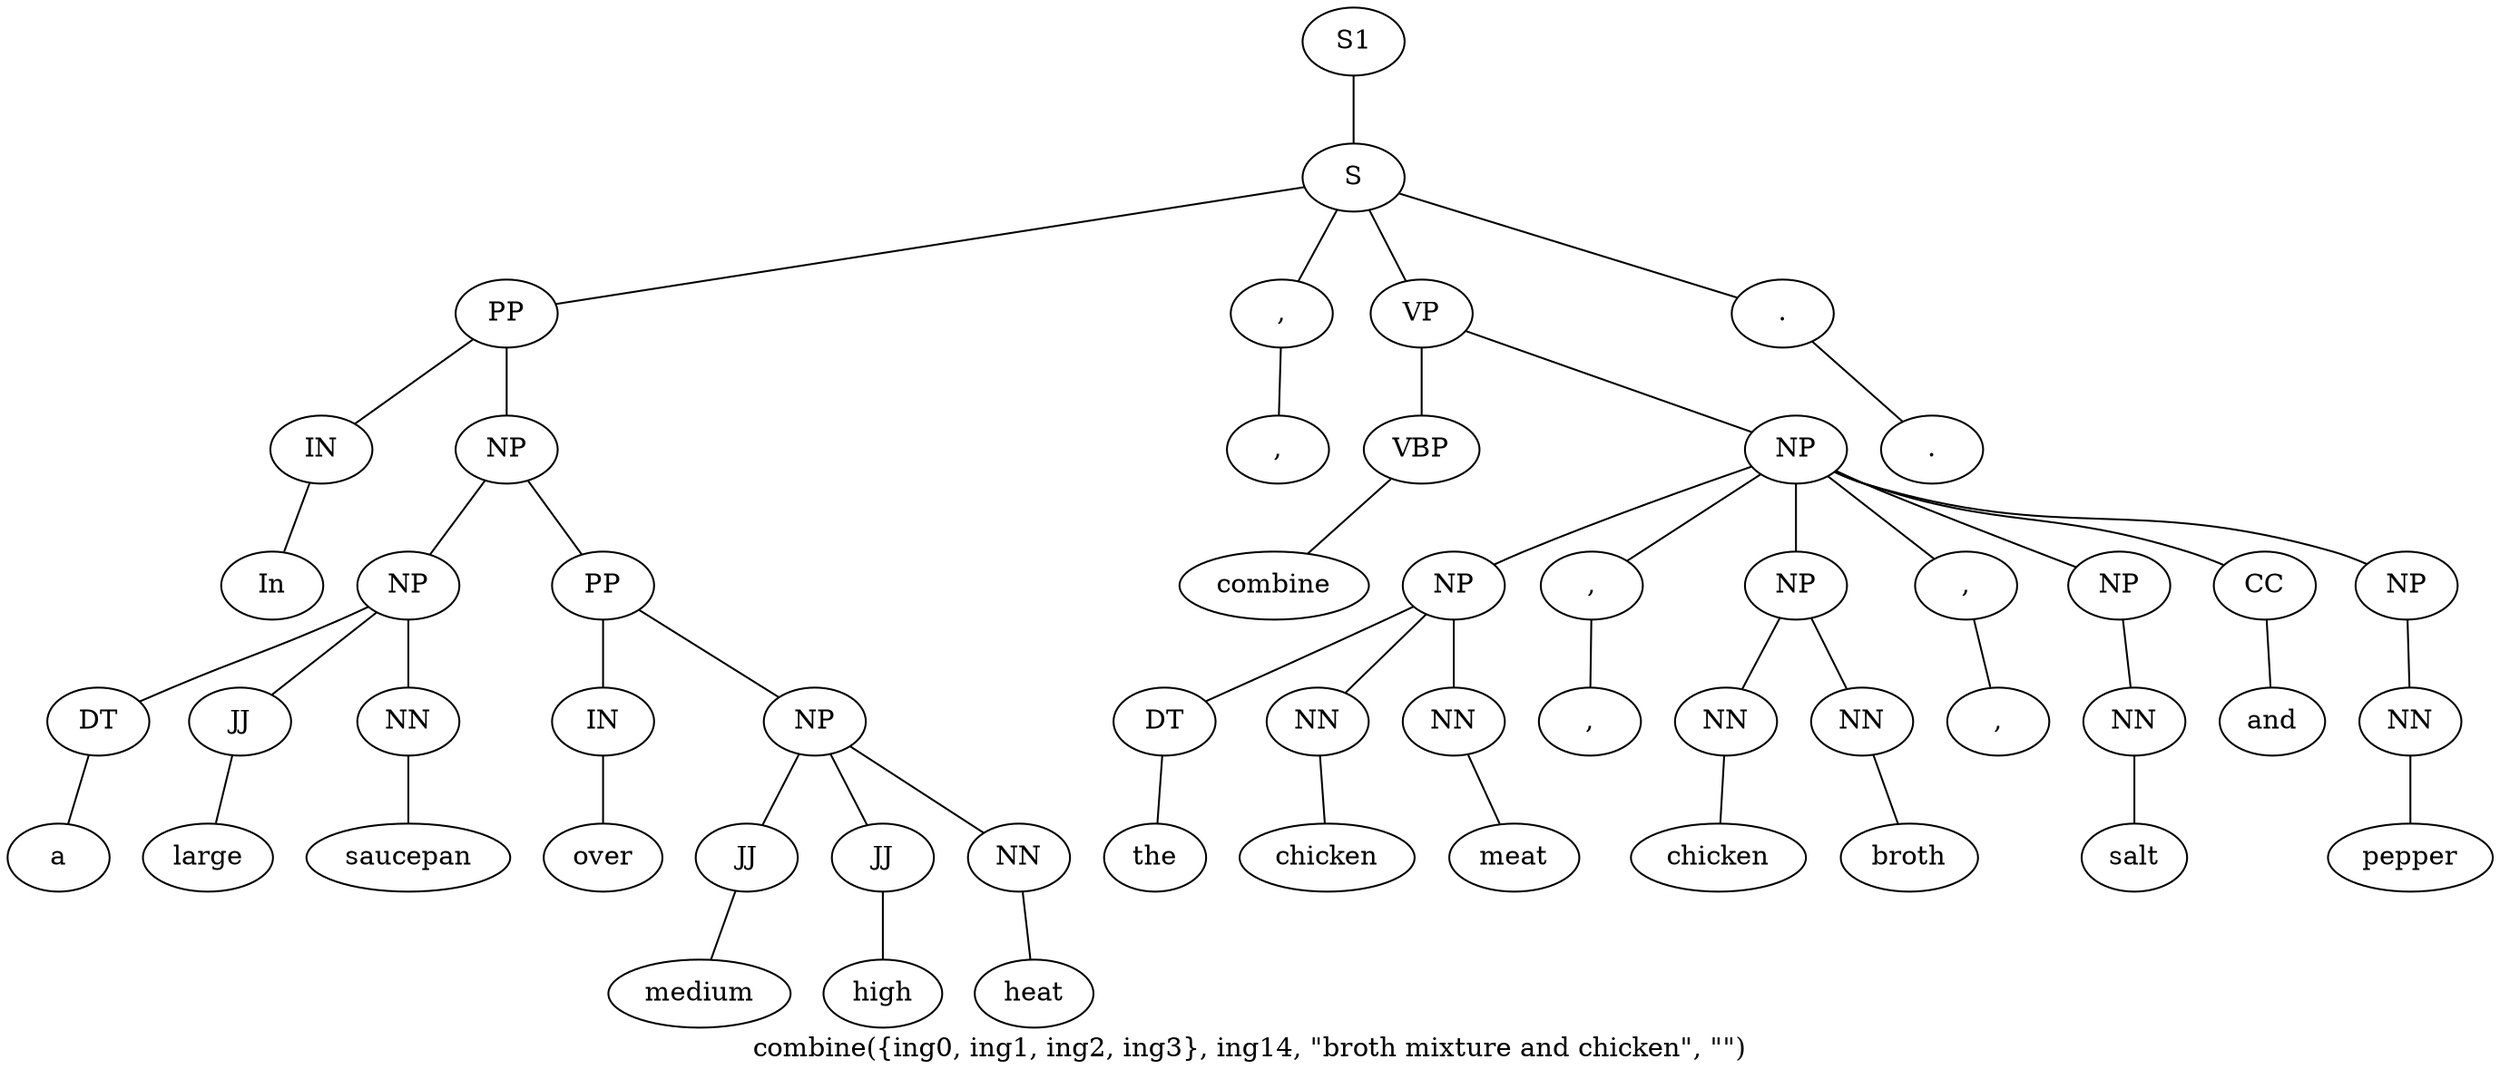 graph SyntaxGraph {
	label = "combine({ing0, ing1, ing2, ing3}, ing14, \"broth mixture and chicken\", \"\")";
	Node0 [label="S1"];
	Node1 [label="S"];
	Node2 [label="PP"];
	Node3 [label="IN"];
	Node4 [label="In"];
	Node5 [label="NP"];
	Node6 [label="NP"];
	Node7 [label="DT"];
	Node8 [label="a"];
	Node9 [label="JJ"];
	Node10 [label="large"];
	Node11 [label="NN"];
	Node12 [label="saucepan"];
	Node13 [label="PP"];
	Node14 [label="IN"];
	Node15 [label="over"];
	Node16 [label="NP"];
	Node17 [label="JJ"];
	Node18 [label="medium"];
	Node19 [label="JJ"];
	Node20 [label="high"];
	Node21 [label="NN"];
	Node22 [label="heat"];
	Node23 [label=","];
	Node24 [label=","];
	Node25 [label="VP"];
	Node26 [label="VBP"];
	Node27 [label="combine"];
	Node28 [label="NP"];
	Node29 [label="NP"];
	Node30 [label="DT"];
	Node31 [label="the"];
	Node32 [label="NN"];
	Node33 [label="chicken"];
	Node34 [label="NN"];
	Node35 [label="meat"];
	Node36 [label=","];
	Node37 [label=","];
	Node38 [label="NP"];
	Node39 [label="NN"];
	Node40 [label="chicken"];
	Node41 [label="NN"];
	Node42 [label="broth"];
	Node43 [label=","];
	Node44 [label=","];
	Node45 [label="NP"];
	Node46 [label="NN"];
	Node47 [label="salt"];
	Node48 [label="CC"];
	Node49 [label="and"];
	Node50 [label="NP"];
	Node51 [label="NN"];
	Node52 [label="pepper"];
	Node53 [label="."];
	Node54 [label="."];

	Node0 -- Node1;
	Node1 -- Node2;
	Node1 -- Node23;
	Node1 -- Node25;
	Node1 -- Node53;
	Node2 -- Node3;
	Node2 -- Node5;
	Node3 -- Node4;
	Node5 -- Node6;
	Node5 -- Node13;
	Node6 -- Node7;
	Node6 -- Node9;
	Node6 -- Node11;
	Node7 -- Node8;
	Node9 -- Node10;
	Node11 -- Node12;
	Node13 -- Node14;
	Node13 -- Node16;
	Node14 -- Node15;
	Node16 -- Node17;
	Node16 -- Node19;
	Node16 -- Node21;
	Node17 -- Node18;
	Node19 -- Node20;
	Node21 -- Node22;
	Node23 -- Node24;
	Node25 -- Node26;
	Node25 -- Node28;
	Node26 -- Node27;
	Node28 -- Node29;
	Node28 -- Node36;
	Node28 -- Node38;
	Node28 -- Node43;
	Node28 -- Node45;
	Node28 -- Node48;
	Node28 -- Node50;
	Node29 -- Node30;
	Node29 -- Node32;
	Node29 -- Node34;
	Node30 -- Node31;
	Node32 -- Node33;
	Node34 -- Node35;
	Node36 -- Node37;
	Node38 -- Node39;
	Node38 -- Node41;
	Node39 -- Node40;
	Node41 -- Node42;
	Node43 -- Node44;
	Node45 -- Node46;
	Node46 -- Node47;
	Node48 -- Node49;
	Node50 -- Node51;
	Node51 -- Node52;
	Node53 -- Node54;
}